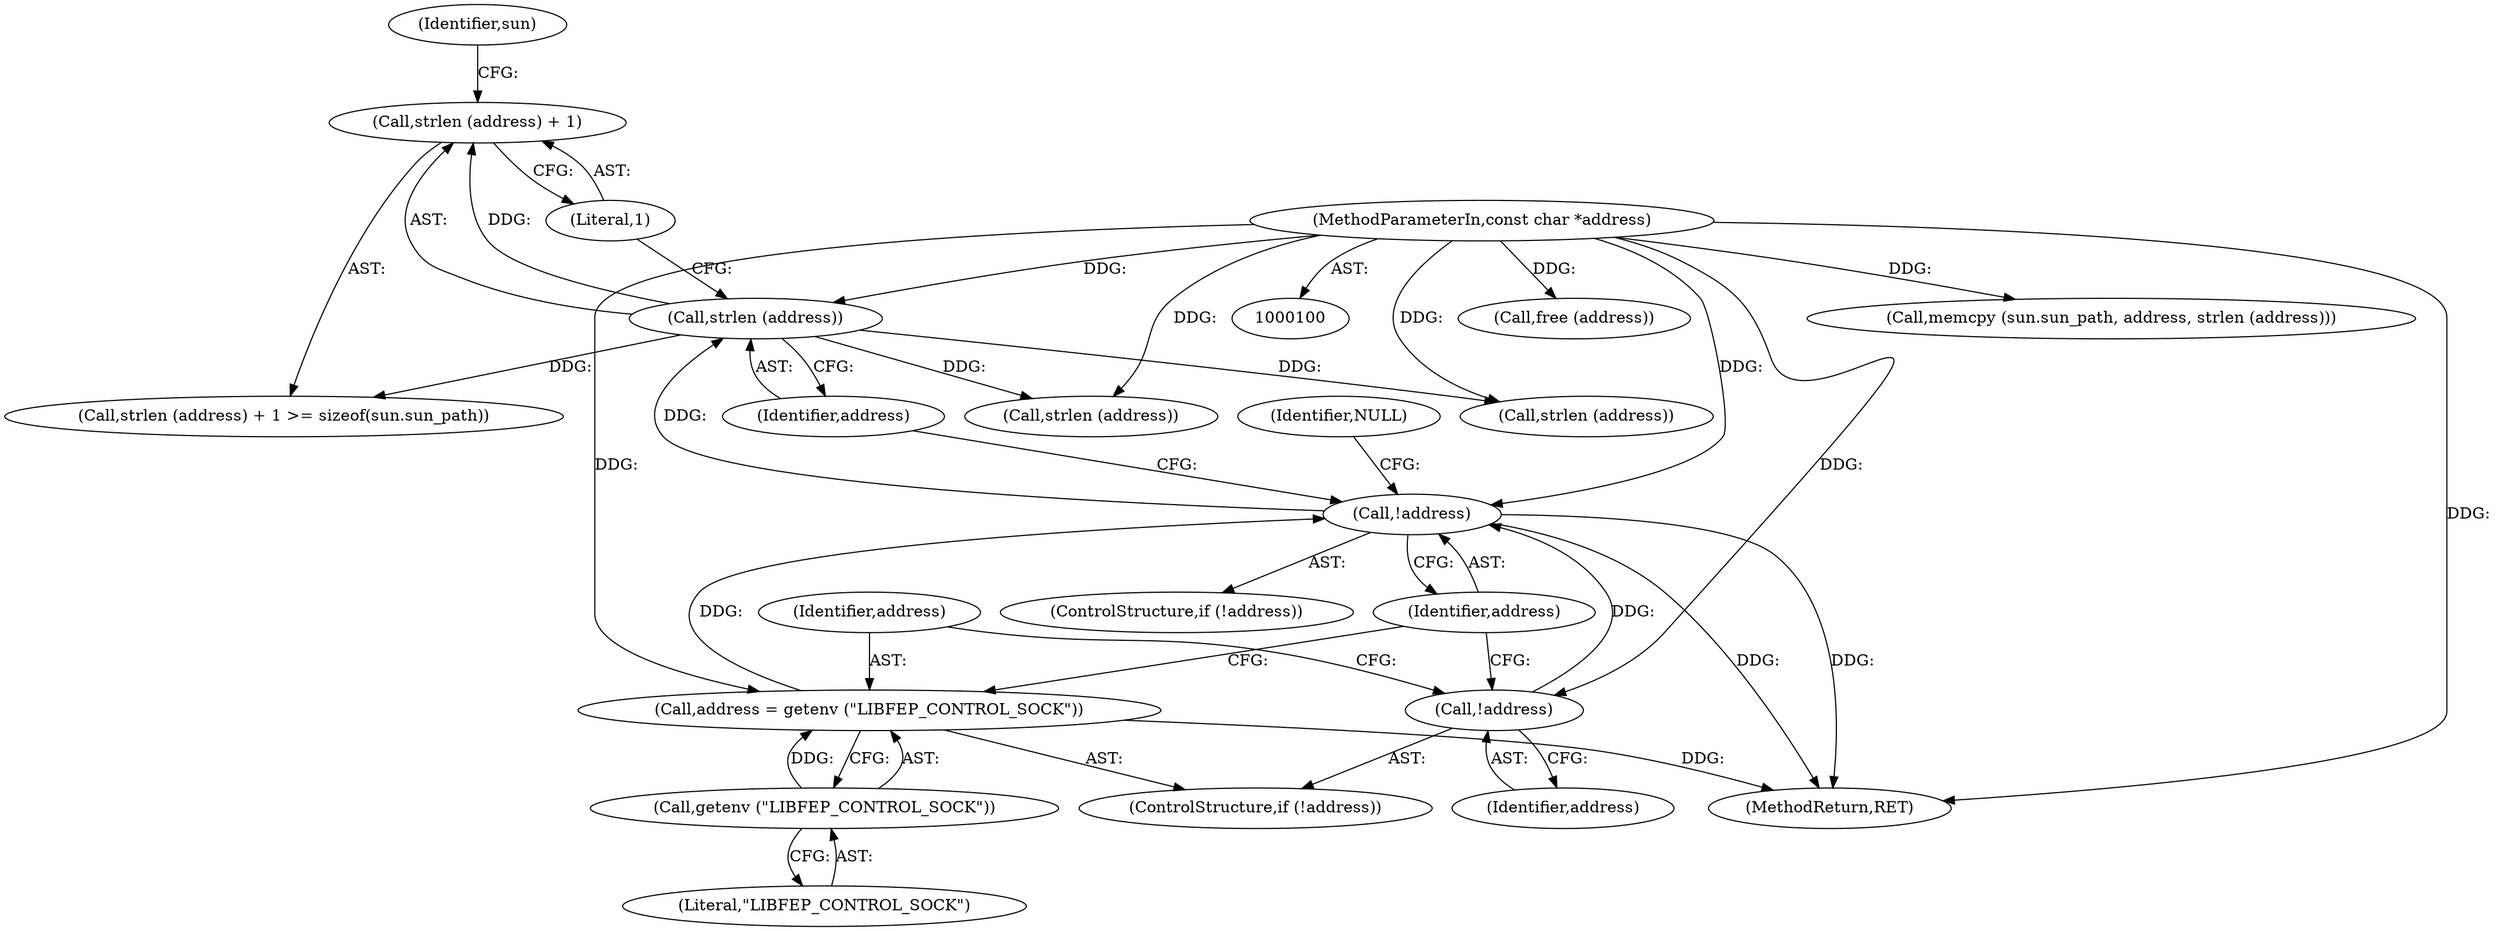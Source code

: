 digraph "0_libfep_293d9d3f_0@API" {
"1000121" [label="(Call,strlen (address) + 1)"];
"1000122" [label="(Call,strlen (address))"];
"1000115" [label="(Call,!address)"];
"1000110" [label="(Call,address = getenv (\"LIBFEP_CONTROL_SOCK\"))"];
"1000112" [label="(Call,getenv (\"LIBFEP_CONTROL_SOCK\"))"];
"1000101" [label="(MethodParameterIn,const char *address)"];
"1000108" [label="(Call,!address)"];
"1000108" [label="(Call,!address)"];
"1000116" [label="(Identifier,address)"];
"1000109" [label="(Identifier,address)"];
"1000111" [label="(Identifier,address)"];
"1000101" [label="(MethodParameterIn,const char *address)"];
"1000114" [label="(ControlStructure,if (!address))"];
"1000120" [label="(Call,strlen (address) + 1 >= sizeof(sun.sun_path))"];
"1000115" [label="(Call,!address)"];
"1000110" [label="(Call,address = getenv (\"LIBFEP_CONTROL_SOCK\"))"];
"1000225" [label="(MethodReturn,RET)"];
"1000127" [label="(Identifier,sun)"];
"1000174" [label="(Call,strlen (address))"];
"1000124" [label="(Literal,1)"];
"1000133" [label="(Call,strlen (address))"];
"1000118" [label="(Identifier,NULL)"];
"1000113" [label="(Literal,\"LIBFEP_CONTROL_SOCK\")"];
"1000123" [label="(Identifier,address)"];
"1000112" [label="(Call,getenv (\"LIBFEP_CONTROL_SOCK\"))"];
"1000107" [label="(ControlStructure,if (!address))"];
"1000139" [label="(Call,free (address))"];
"1000122" [label="(Call,strlen (address))"];
"1000169" [label="(Call,memcpy (sun.sun_path, address, strlen (address)))"];
"1000121" [label="(Call,strlen (address) + 1)"];
"1000121" -> "1000120"  [label="AST: "];
"1000121" -> "1000124"  [label="CFG: "];
"1000122" -> "1000121"  [label="AST: "];
"1000124" -> "1000121"  [label="AST: "];
"1000127" -> "1000121"  [label="CFG: "];
"1000122" -> "1000121"  [label="DDG: "];
"1000122" -> "1000123"  [label="CFG: "];
"1000123" -> "1000122"  [label="AST: "];
"1000124" -> "1000122"  [label="CFG: "];
"1000122" -> "1000120"  [label="DDG: "];
"1000115" -> "1000122"  [label="DDG: "];
"1000101" -> "1000122"  [label="DDG: "];
"1000122" -> "1000133"  [label="DDG: "];
"1000122" -> "1000174"  [label="DDG: "];
"1000115" -> "1000114"  [label="AST: "];
"1000115" -> "1000116"  [label="CFG: "];
"1000116" -> "1000115"  [label="AST: "];
"1000118" -> "1000115"  [label="CFG: "];
"1000123" -> "1000115"  [label="CFG: "];
"1000115" -> "1000225"  [label="DDG: "];
"1000115" -> "1000225"  [label="DDG: "];
"1000110" -> "1000115"  [label="DDG: "];
"1000108" -> "1000115"  [label="DDG: "];
"1000101" -> "1000115"  [label="DDG: "];
"1000110" -> "1000107"  [label="AST: "];
"1000110" -> "1000112"  [label="CFG: "];
"1000111" -> "1000110"  [label="AST: "];
"1000112" -> "1000110"  [label="AST: "];
"1000116" -> "1000110"  [label="CFG: "];
"1000110" -> "1000225"  [label="DDG: "];
"1000112" -> "1000110"  [label="DDG: "];
"1000101" -> "1000110"  [label="DDG: "];
"1000112" -> "1000113"  [label="CFG: "];
"1000113" -> "1000112"  [label="AST: "];
"1000101" -> "1000100"  [label="AST: "];
"1000101" -> "1000225"  [label="DDG: "];
"1000101" -> "1000108"  [label="DDG: "];
"1000101" -> "1000133"  [label="DDG: "];
"1000101" -> "1000139"  [label="DDG: "];
"1000101" -> "1000169"  [label="DDG: "];
"1000101" -> "1000174"  [label="DDG: "];
"1000108" -> "1000107"  [label="AST: "];
"1000108" -> "1000109"  [label="CFG: "];
"1000109" -> "1000108"  [label="AST: "];
"1000111" -> "1000108"  [label="CFG: "];
"1000116" -> "1000108"  [label="CFG: "];
}
